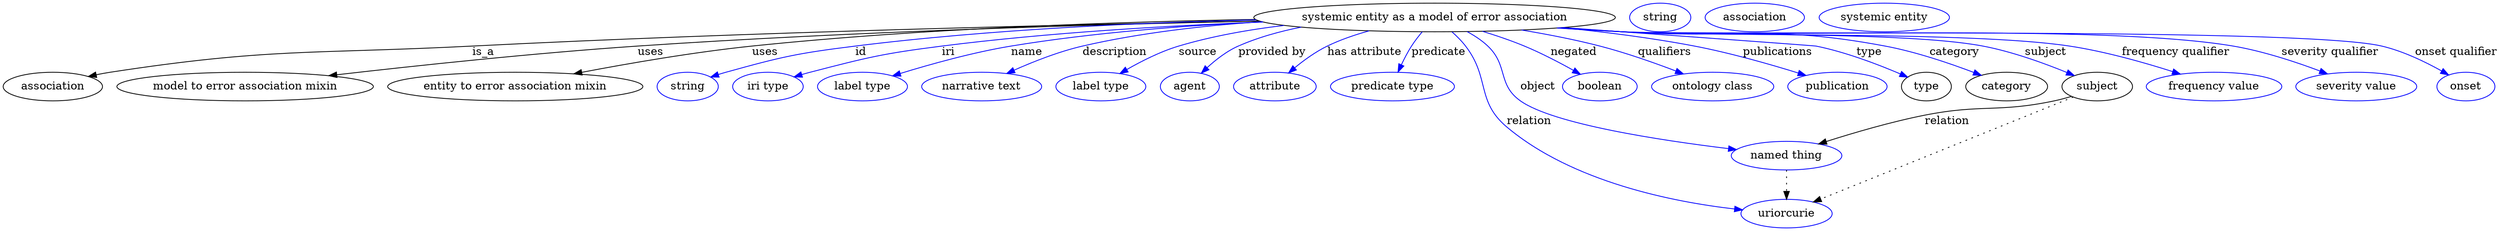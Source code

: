 digraph {
	graph [bb="0,0,3136.4,283"];
	node [label="\N"];
	"systemic entity as a model of error association"	[height=0.5,
		label="systemic entity as a model of error association",
		pos="1801.4,265",
		width=6.3189];
	association	[height=0.5,
		pos="62.394,178",
		width=1.7332];
	"systemic entity as a model of error association" -> association	[label=is_a,
		lp="604.39,221.5",
		pos="e,107.11,190.73 1581.1,260.5 1338.4,255.98 936.34,246.51 590.39,229 387.46,218.73 335.25,226.78 134.39,196 128.7,195.13 122.79,194.04 \
116.92,192.84"];
	"model to error association mixin"	[height=0.5,
		pos="304.39,178",
		width=4.4774];
	"systemic entity as a model of error association" -> "model to error association mixin"	[label=uses,
		lp="814.89,221.5",
		pos="e,409.74,191.7 1581.1,260.49 1377.7,256.26 1067.4,247.29 798.39,229 668.48,220.17 519.87,204.35 419.87,192.86"];
	"entity to error association mixin"	[height=0.5,
		pos="644.39,178",
		width=4.4593];
	"systemic entity as a model of error association" -> "entity to error association mixin"	[label=uses,
		lp="958.89,221.5",
		pos="e,718.13,194.02 1575.7,262.53 1402.1,259.53 1156.5,251.24 942.39,229 869.64,221.44 787.73,207.29 728.23,195.96"];
	id	[color=blue,
		height=0.5,
		label=string,
		pos="861.39,178",
		width=1.0652];
	"systemic entity as a model of error association" -> id	[color=blue,
		label=id,
		lp="1079.4,221.5",
		pos="e,890.38,190 1576.9,262.01 1432.4,258.57 1240.7,249.96 1072.4,229 999.05,219.87 980.63,215.72 909.39,196 906.28,195.14 903.09,194.18 \
899.89,193.16",
		style=solid];
	iri	[color=blue,
		height=0.5,
		label="iri type",
		pos="962.39,178",
		width=1.2277];
	"systemic entity as a model of error association" -> iri	[color=blue,
		label=iri,
		lp="1189.4,221.5",
		pos="e,995.3,190.2 1585.9,259.24 1466.3,254.74 1315.2,245.99 1181.4,229 1106.8,219.52 1088.2,214.85 1015.4,196 1012,195.13 1008.5,194.16 \
1005.1,193.15",
		style=solid];
	name	[color=blue,
		height=0.5,
		label="label type",
		pos="1081.4,178",
		width=1.5707];
	"systemic entity as a model of error association" -> name	[color=blue,
		label=name,
		lp="1288.4,221.5",
		pos="e,1119.2,191.46 1585,259.4 1487.8,254.87 1371.8,246.05 1268.4,229 1220.2,221.04 1166.3,205.98 1128.9,194.46",
		style=solid];
	description	[color=blue,
		height=0.5,
		label="narrative text",
		pos="1231.4,178",
		width=2.0943];
	"systemic entity as a model of error association" -> description	[color=blue,
		label=description,
		lp="1398.9,221.5",
		pos="e,1262.9,194.45 1584,259.66 1511.5,254.82 1430.8,245.73 1358.4,229 1328.6,222.13 1296.6,209.5 1272.2,198.66",
		style=solid];
	source	[color=blue,
		height=0.5,
		label="label type",
		pos="1381.4,178",
		width=1.5707];
	"systemic entity as a model of error association" -> source	[color=blue,
		label=source,
		lp="1503.4,221.5",
		pos="e,1405.3,194.34 1611.8,254.96 1567.7,249.69 1521.4,241.54 1479.4,229 1456.5,222.18 1432.7,210.11 1414.2,199.54",
		style=solid];
	"provided by"	[color=blue,
		height=0.5,
		label=agent,
		pos="1493.4,178",
		width=1.0291];
	"systemic entity as a model of error association" -> "provided by"	[color=blue,
		label="provided by",
		lp="1596.9,221.5",
		pos="e,1507.8,194.79 1633.5,252.83 1606.4,247.47 1579.1,239.84 1554.4,229 1539.9,222.62 1526,211.77 1515.2,201.81",
		style=solid];
	"has attribute"	[color=blue,
		height=0.5,
		label=attribute,
		pos="1600.4,178",
		width=1.4443];
	"systemic entity as a model of error association" -> "has attribute"	[color=blue,
		label="has attribute",
		lp="1713.4,221.5",
		pos="e,1617.6,195.09 1718.9,248.12 1701.1,243.2 1682.7,236.92 1666.4,229 1651.7,221.87 1637,211.21 1625.3,201.56",
		style=solid];
	predicate	[color=blue,
		height=0.5,
		label="predicate type",
		pos="1748.4,178",
		width=2.1665];
	"systemic entity as a model of error association" -> predicate	[color=blue,
		label=predicate,
		lp="1806.4,221.5",
		pos="e,1755.4,196.22 1785.8,246.84 1781.2,241.35 1776.3,235.11 1772.4,229 1767.7,221.62 1763.3,213.17 1759.6,205.34",
		style=solid];
	object	[color=blue,
		height=0.5,
		label="named thing",
		pos="2244.4,91",
		width=1.9318];
	"systemic entity as a model of error association" -> object	[color=blue,
		label=object,
		lp="1931.4,178",
		pos="e,2181.3,98.659 1842.4,247.16 1851.6,242.19 1860.9,236.13 1868.4,229 1894.3,204.48 1880.3,180.65 1909.4,160 1950.7,130.7 2085.7,\
110.26 2171.2,99.875",
		style=solid];
	relation	[color=blue,
		height=0.5,
		label=uriorcurie,
		pos="2244.4,18",
		width=1.5887];
	"systemic entity as a model of error association" -> relation	[color=blue,
		label=relation,
		lp="1920.4,134.5",
		pos="e,2189,22.753 1823.4,246.76 1829.4,241.47 1835.5,235.35 1840.4,229 1871.4,188.66 1853.4,159.72 1892.4,127 1975.2,57.464 2102.3,32.668 \
2178.9,23.847",
		style=solid];
	negated	[color=blue,
		height=0.5,
		label=boolean,
		pos="2009.4,178",
		width=1.2999];
	"systemic entity as a model of error association" -> negated	[color=blue,
		label=negated,
		lp="1976.4,221.5",
		pos="e,1985,193.44 1861.6,247.58 1878.9,242.28 1897.6,235.95 1914.4,229 1935.5,220.26 1958.2,208.42 1976.1,198.46",
		style=solid];
	qualifiers	[color=blue,
		height=0.5,
		label="ontology class",
		pos="2150.4,178",
		width=2.1304];
	"systemic entity as a model of error association" -> qualifiers	[color=blue,
		label=qualifiers,
		lp="2090.9,221.5",
		pos="e,2113.8,193.95 1911.2,249.19 1943.1,243.9 1977.8,237.18 2009.4,229 2041.6,220.64 2077,208.11 2104.2,197.68",
		style=solid];
	publications	[color=blue,
		height=0.5,
		label=publication,
		pos="2307.4,178",
		width=1.7332];
	"systemic entity as a model of error association" -> publications	[color=blue,
		label=publications,
		lp="2232.4,221.5",
		pos="e,2268,192.03 1961.8,252.17 2015.1,246.83 2074.6,239.33 2128.4,229 2173,220.44 2222.7,206.18 2258.4,195.07",
		style=solid];
	type	[height=0.5,
		pos="2419.4,178",
		width=0.86659];
	"systemic entity as a model of error association" -> type	[color=blue,
		label=type,
		lp="2347.4,221.5",
		pos="e,2395.9,189.86 1963.7,252.38 2101.1,242.5 2276.4,229.8 2280.4,229 2318,221.43 2359,205.67 2386.7,193.85",
		style=solid];
	category	[height=0.5,
		pos="2520.4,178",
		width=1.4263];
	"systemic entity as a model of error association" -> category	[color=blue,
		label=category,
		lp="2454.9,221.5",
		pos="e,2488.5,192.14 1961,252.18 1986.9,250.37 2013.4,248.58 2038.4,247 2184.5,237.76 2223.5,255.97 2367.4,229 2406.2,221.73 2448.7,207.27 \
2479.1,195.76",
		style=solid];
	subject	[height=0.5,
		pos="2634.4,178",
		width=1.2277];
	"systemic entity as a model of error association" -> subject	[color=blue,
		label=subject,
		lp="2569.4,221.5",
		pos="e,2605.6,191.84 1959.1,251.98 1985.6,250.17 2012.8,248.43 2038.4,247 2138.8,241.4 2391.6,247.69 2490.4,229 2527.3,222.02 2567.5,\
207.44 2596,195.81",
		style=solid];
	"frequency qualifier"	[color=blue,
		height=0.5,
		label="frequency value",
		pos="2781.4,178",
		width=2.3651];
	"systemic entity as a model of error association" -> "frequency qualifier"	[color=blue,
		label="frequency qualifier",
		lp="2733.4,221.5",
		pos="e,2739,193.72 1957.8,251.9 1984.7,250.07 2012.3,248.35 2038.4,247 2163,240.54 2476.1,247.65 2599.4,229 2644,222.26 2693.2,208.33 \
2729.2,196.87",
		style=solid];
	"severity qualifier"	[color=blue,
		height=0.5,
		label="severity value",
		pos="2960.4,178",
		width=2.1123];
	"systemic entity as a model of error association" -> "severity qualifier"	[color=blue,
		label="severity qualifier",
		lp="2927.4,221.5",
		pos="e,2924.2,193.98 1956.5,251.79 1983.8,249.96 2011.9,248.26 2038.4,247 2208.7,238.9 2637.3,257.47 2805.4,229 2843.1,222.61 2884.3,\
209 2914.7,197.59",
		style=solid];
	"onset qualifier"	[color=blue,
		height=0.5,
		label=onset,
		pos="3097.4,178",
		width=1.011];
	"systemic entity as a model of error association" -> "onset qualifier"	[color=blue,
		label="onset qualifier",
		lp="3084.9,221.5",
		pos="e,3075.9,192.62 1955.6,251.76 1983.1,249.91 2011.6,248.21 2038.4,247 2144.3,242.21 2889.2,253.34 2992.4,229 3019,222.73 3046.8,209.12 \
3067.1,197.69",
		style=solid];
	object -> relation	[pos="e,2244.4,36.029 2244.4,72.813 2244.4,64.789 2244.4,55.047 2244.4,46.069",
		style=dotted];
	association_type	[color=blue,
		height=0.5,
		label=string,
		pos="2085.4,265",
		width=1.0652];
	association_category	[color=blue,
		height=0.5,
		label=association,
		pos="2204.4,265",
		width=1.7332];
	subject -> object	[label=relation,
		lp="2446.4,134.5",
		pos="e,2284.7,105.69 2601.8,165.63 2594.8,163.5 2587.4,161.48 2580.4,160 2509.5,145.05 2489.5,156.05 2418.4,142 2376,133.62 2329,119.83 \
2294.5,108.85"];
	subject -> relation	[pos="e,2277.9,32.593 2604.1,164.73 2535.4,136.89 2367.3,68.811 2287.7,36.532",
		style=dotted];
	"systemic entity as a model of error association_subject"	[color=blue,
		height=0.5,
		label="systemic entity",
		pos="2366.4,265",
		width=2.2748];
}
